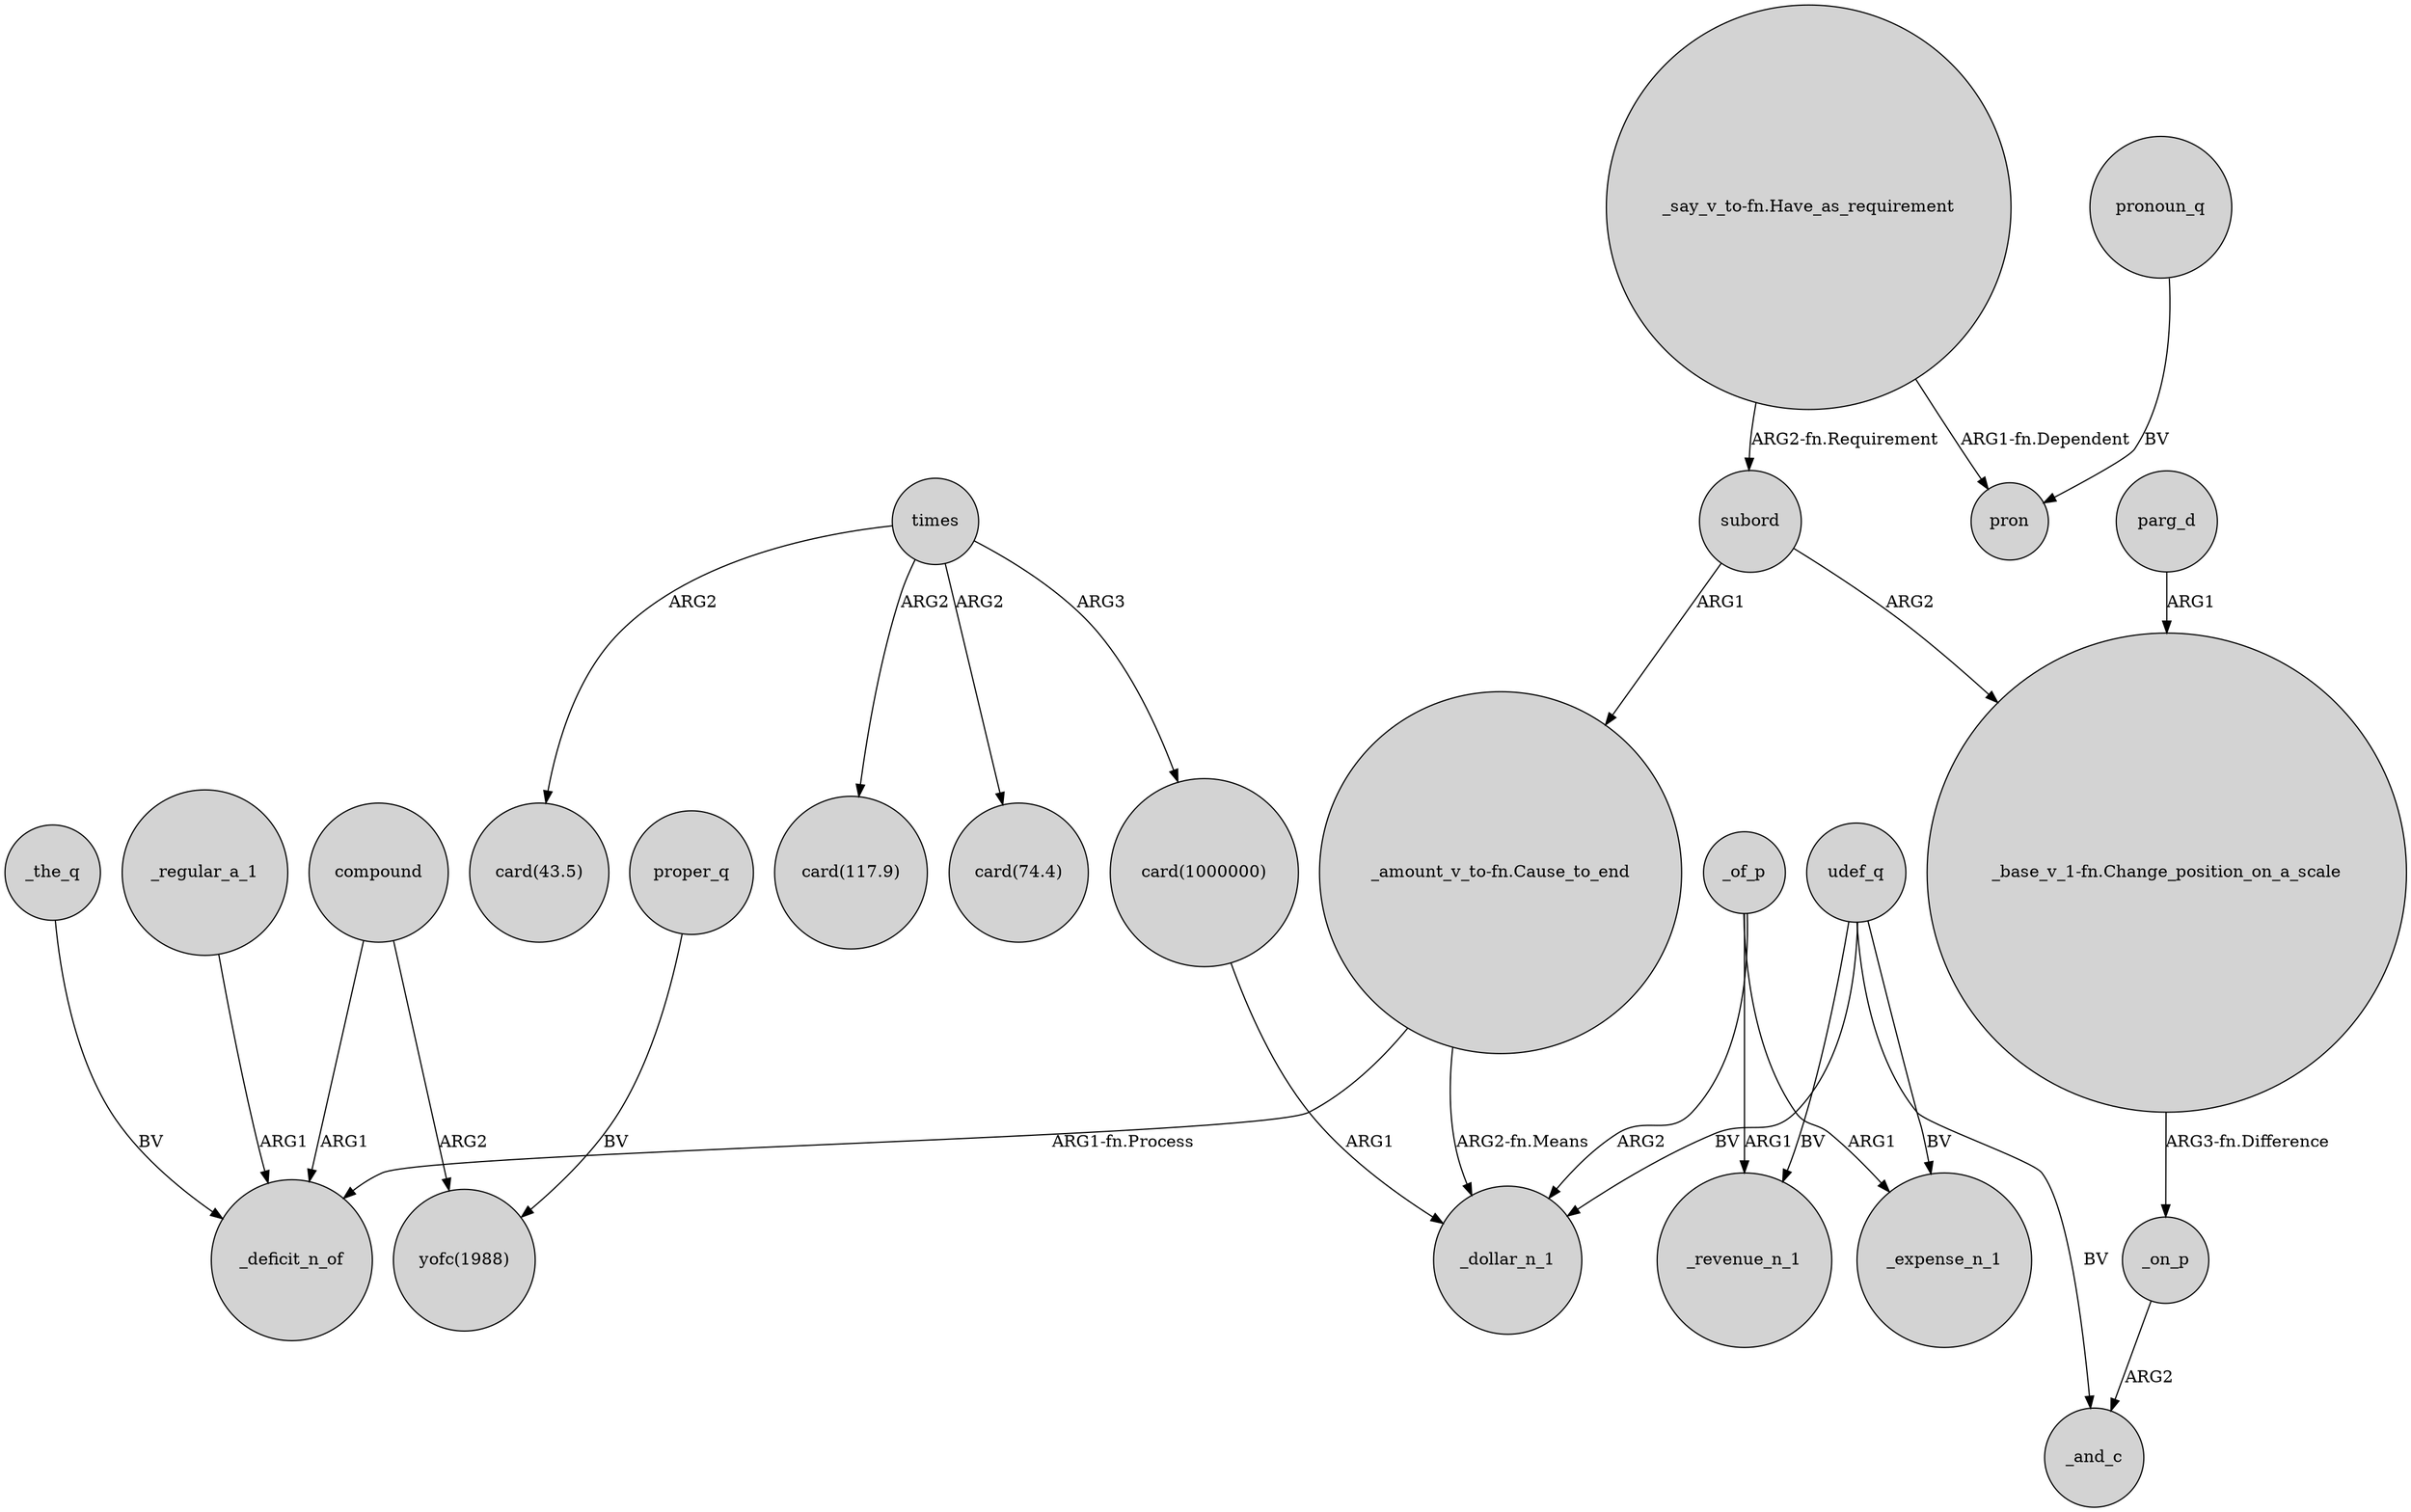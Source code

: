 digraph {
	node [shape=circle style=filled]
	"_amount_v_to-fn.Cause_to_end" -> _deficit_n_of [label="ARG1-fn.Process"]
	subord -> "_amount_v_to-fn.Cause_to_end" [label=ARG1]
	_regular_a_1 -> _deficit_n_of [label=ARG1]
	parg_d -> "_base_v_1-fn.Change_position_on_a_scale" [label=ARG1]
	compound -> "yofc(1988)" [label=ARG2]
	times -> "card(1000000)" [label=ARG3]
	_of_p -> _revenue_n_1 [label=ARG1]
	udef_q -> _and_c [label=BV]
	udef_q -> _revenue_n_1 [label=BV]
	pronoun_q -> pron [label=BV]
	_on_p -> _and_c [label=ARG2]
	times -> "card(117.9)" [label=ARG2]
	times -> "card(74.4)" [label=ARG2]
	"_say_v_to-fn.Have_as_requirement" -> pron [label="ARG1-fn.Dependent"]
	udef_q -> _dollar_n_1 [label=BV]
	"card(1000000)" -> _dollar_n_1 [label=ARG1]
	"_say_v_to-fn.Have_as_requirement" -> subord [label="ARG2-fn.Requirement"]
	compound -> _deficit_n_of [label=ARG1]
	proper_q -> "yofc(1988)" [label=BV]
	udef_q -> _expense_n_1 [label=BV]
	_of_p -> _expense_n_1 [label=ARG1]
	subord -> "_base_v_1-fn.Change_position_on_a_scale" [label=ARG2]
	_of_p -> _dollar_n_1 [label=ARG2]
	times -> "card(43.5)" [label=ARG2]
	"_amount_v_to-fn.Cause_to_end" -> _dollar_n_1 [label="ARG2-fn.Means"]
	"_base_v_1-fn.Change_position_on_a_scale" -> _on_p [label="ARG3-fn.Difference"]
	_the_q -> _deficit_n_of [label=BV]
}
